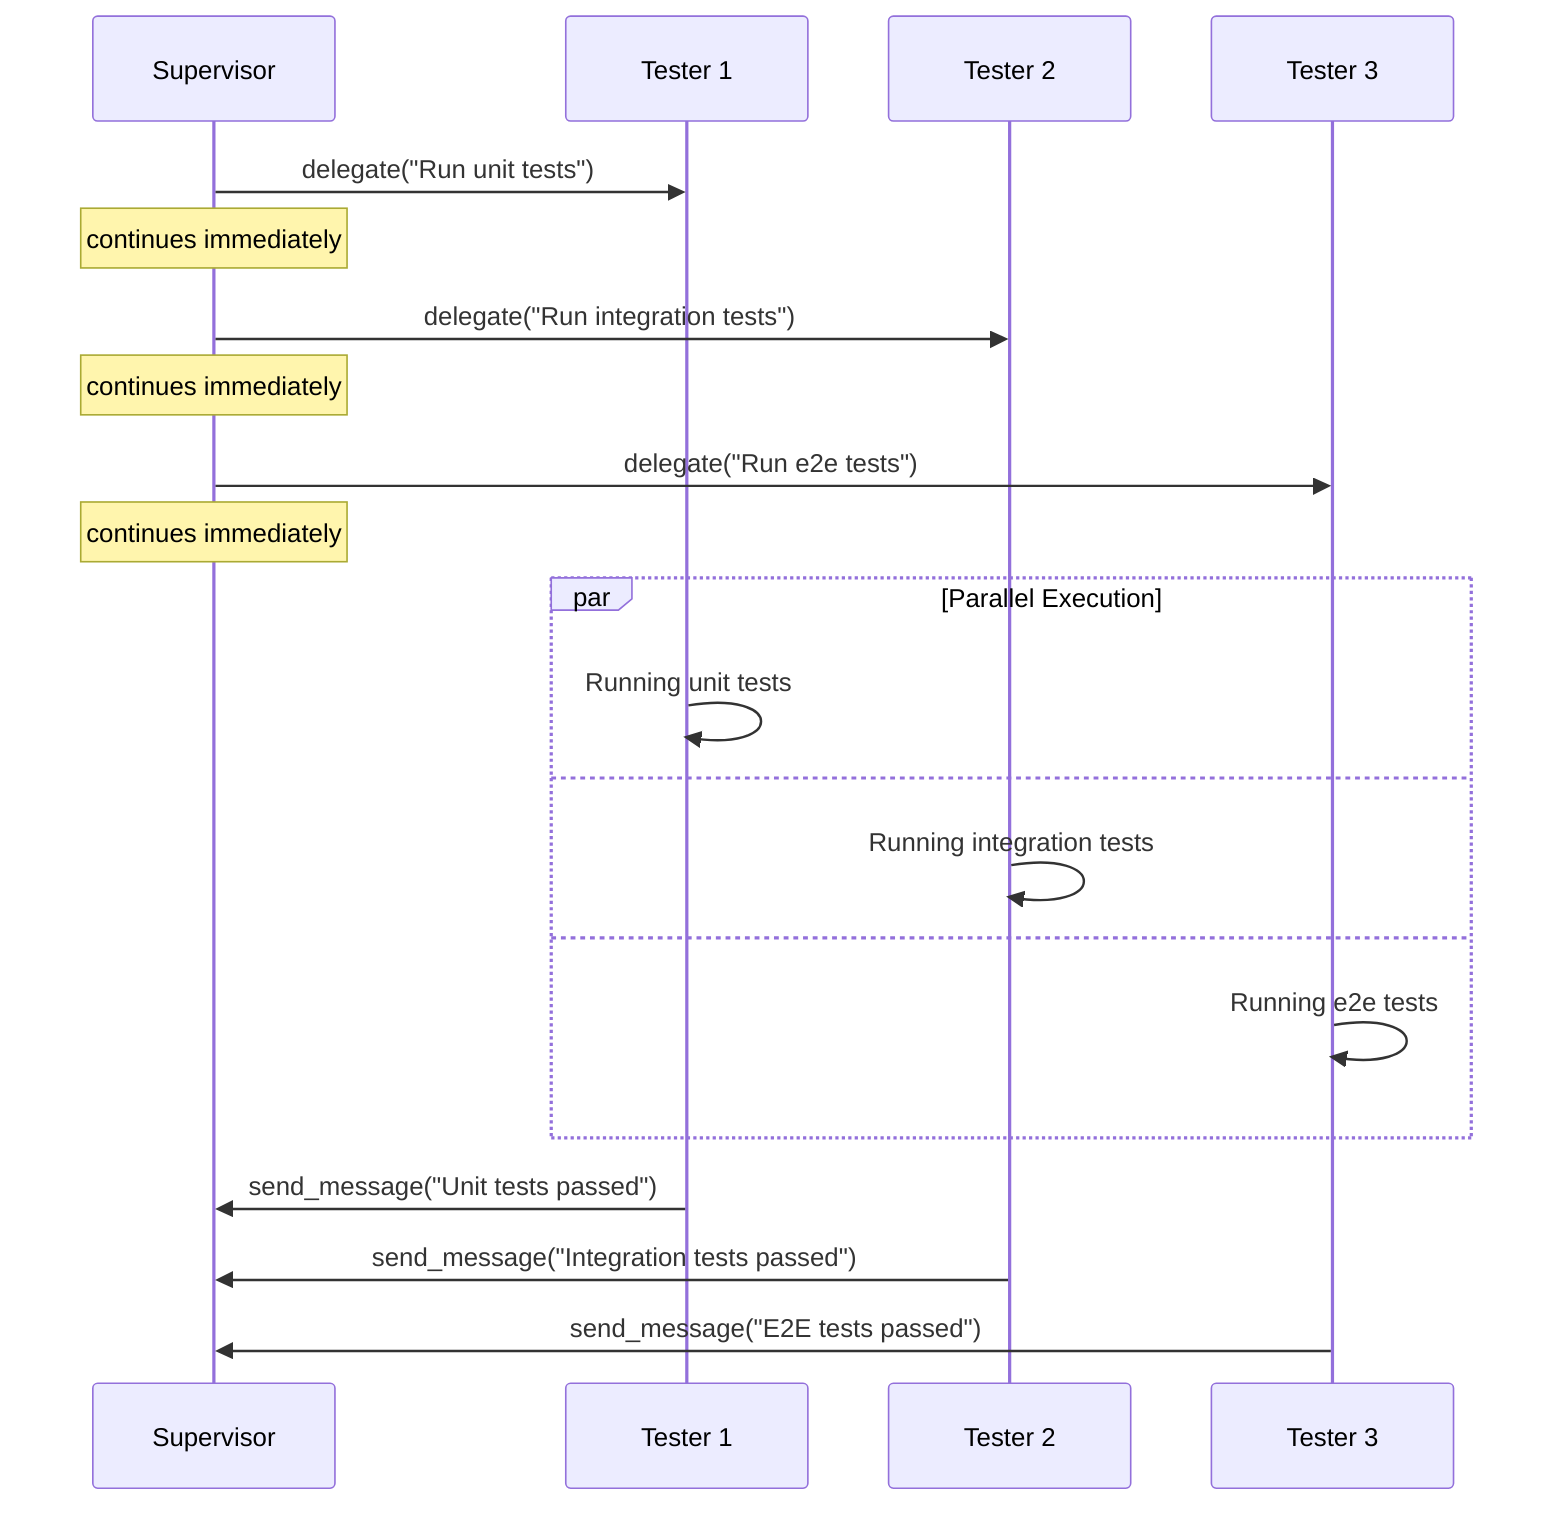 sequenceDiagram
    participant S as Supervisor
    participant T1 as Tester 1
    participant T2 as Tester 2
    participant T3 as Tester 3
    
    S->>T1: delegate("Run unit tests")
    Note over S: continues immediately
    S->>T2: delegate("Run integration tests")
    Note over S: continues immediately
    S->>T3: delegate("Run e2e tests")
    Note over S: continues immediately
    
    par Parallel Execution
        T1->>T1: Running unit tests
    and
        T2->>T2: Running integration tests
    and
        T3->>T3: Running e2e tests
    end
    
    T1->>S: send_message("Unit tests passed")
    T2->>S: send_message("Integration tests passed")
    T3->>S: send_message("E2E tests passed")